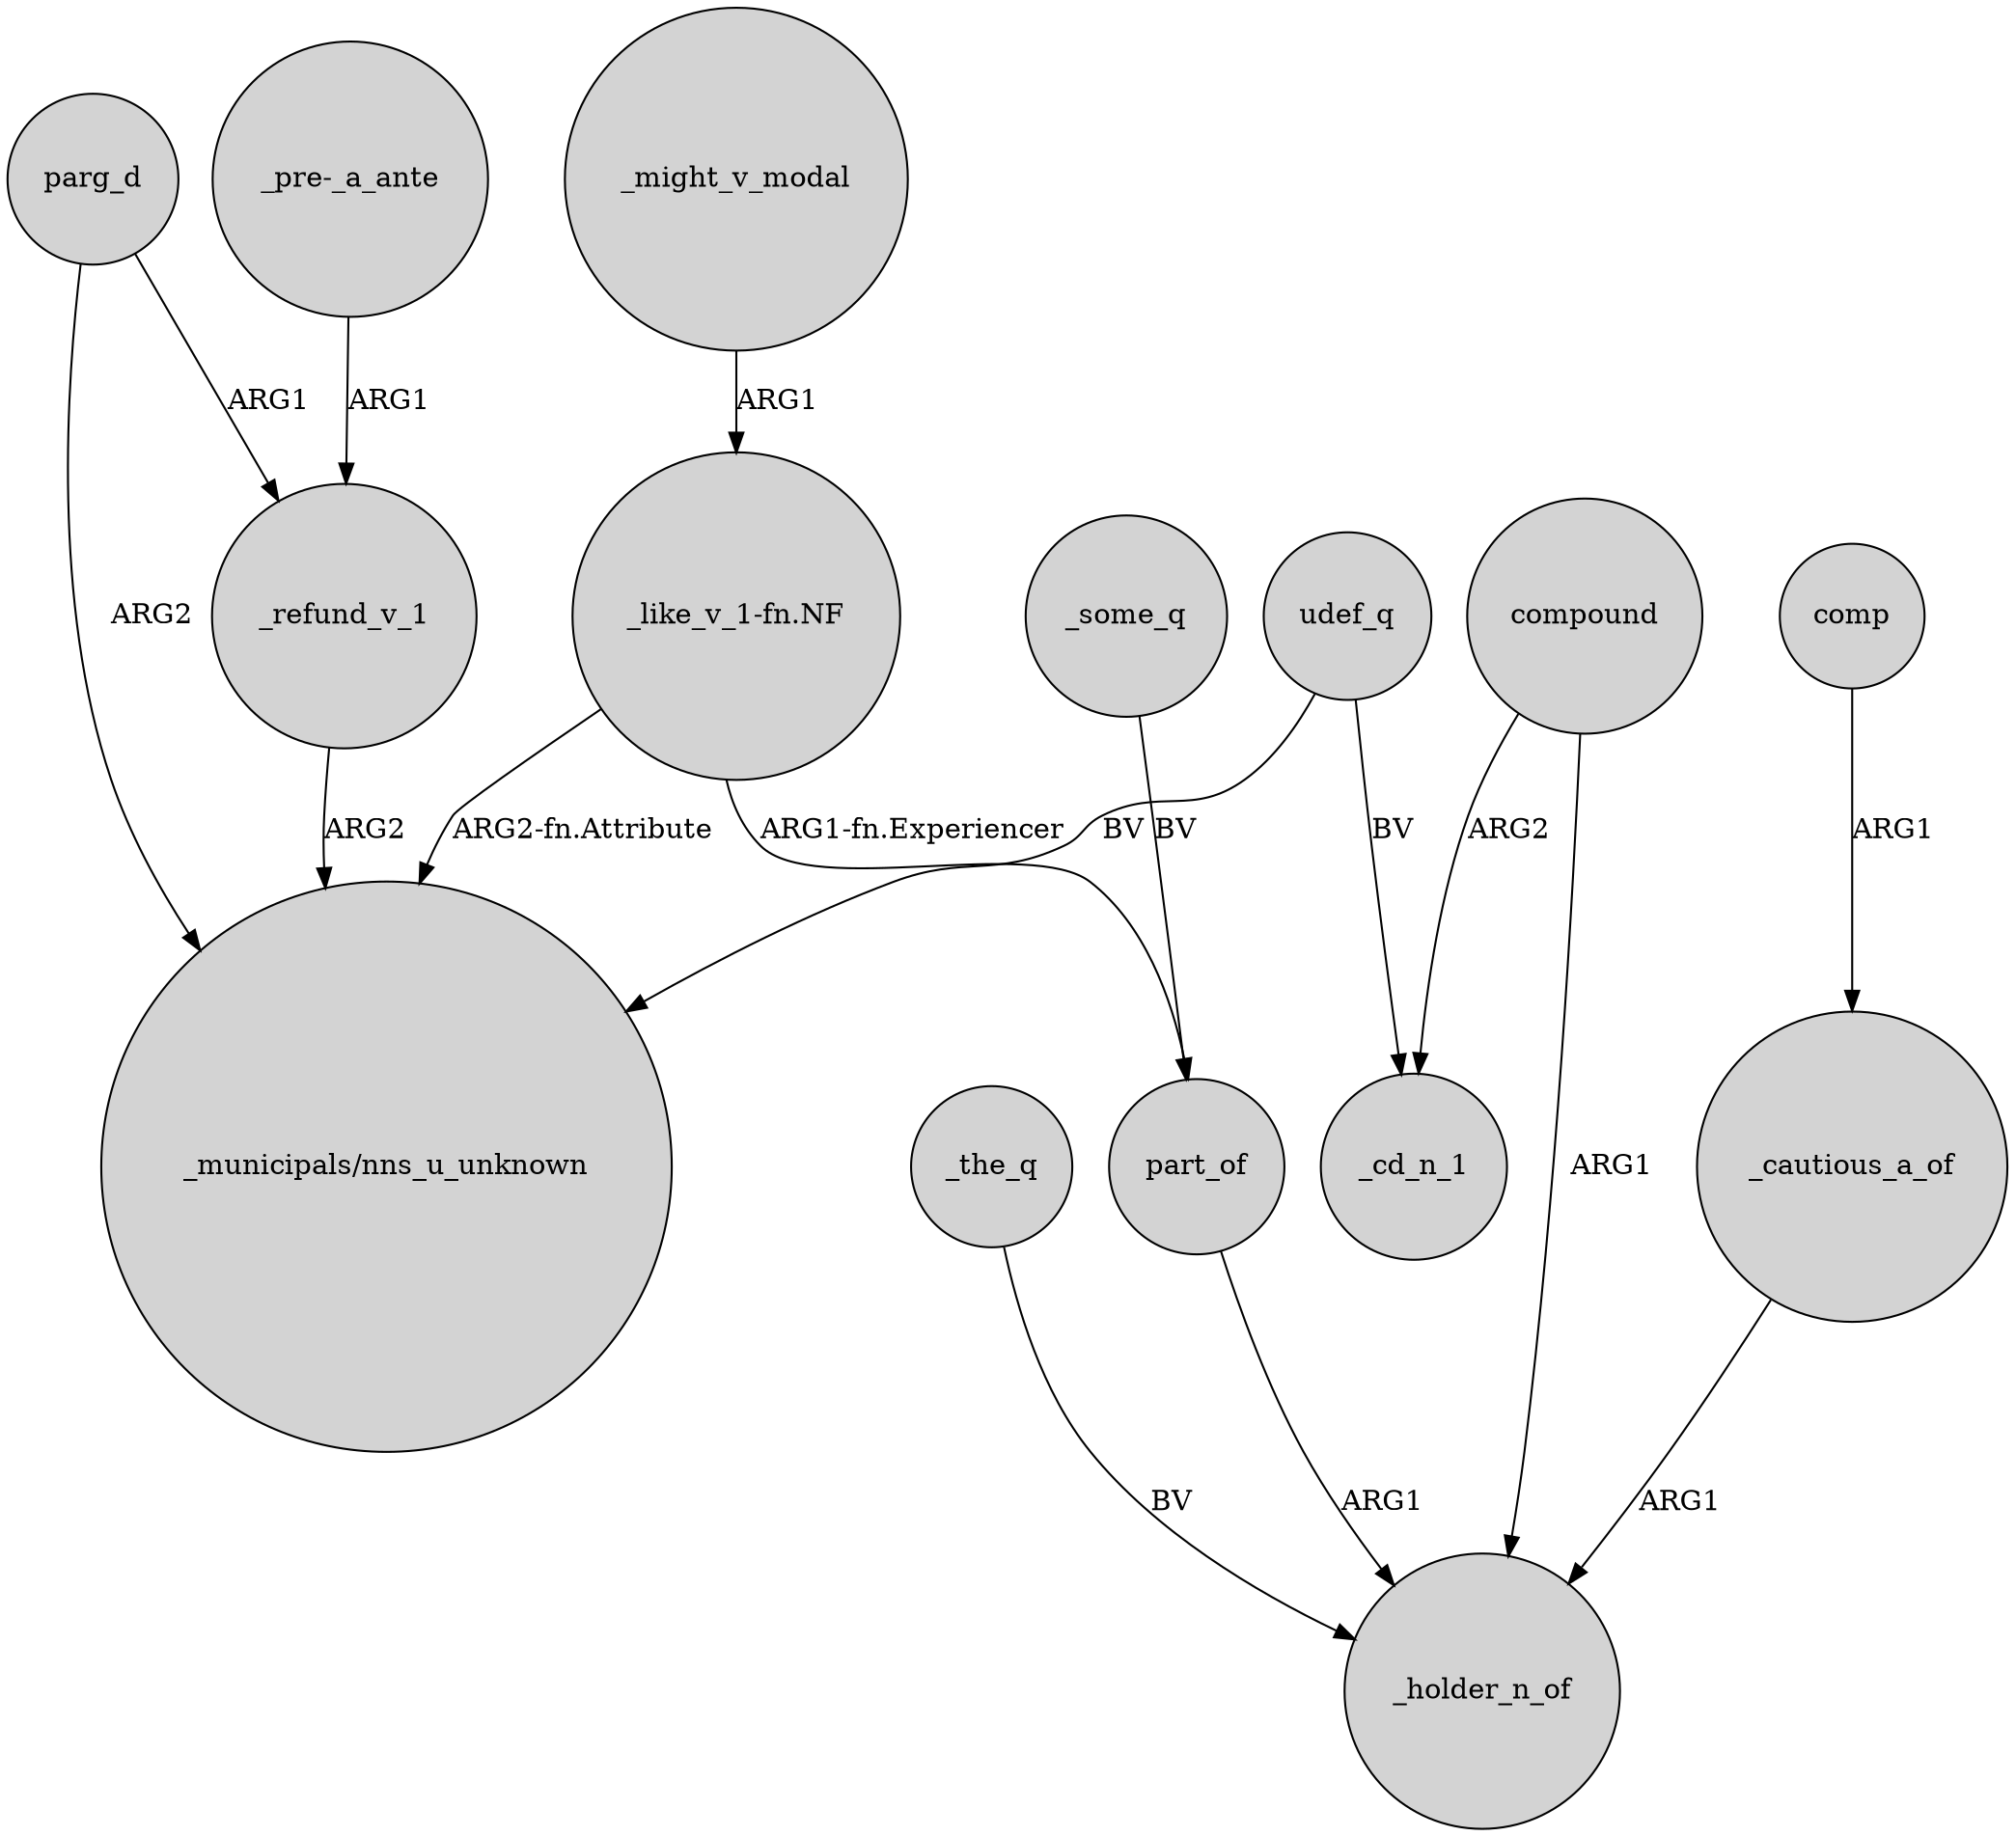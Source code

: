 digraph {
	node [shape=circle style=filled]
	_refund_v_1 -> "_municipals/nns_u_unknown" [label=ARG2]
	parg_d -> _refund_v_1 [label=ARG1]
	parg_d -> "_municipals/nns_u_unknown" [label=ARG2]
	_the_q -> _holder_n_of [label=BV]
	compound -> _holder_n_of [label=ARG1]
	comp -> _cautious_a_of [label=ARG1]
	"_like_v_1-fn.NF" -> part_of [label="ARG1-fn.Experiencer"]
	part_of -> _holder_n_of [label=ARG1]
	_cautious_a_of -> _holder_n_of [label=ARG1]
	udef_q -> _cd_n_1 [label=BV]
	"_pre-_a_ante" -> _refund_v_1 [label=ARG1]
	compound -> _cd_n_1 [label=ARG2]
	_some_q -> part_of [label=BV]
	_might_v_modal -> "_like_v_1-fn.NF" [label=ARG1]
	"_like_v_1-fn.NF" -> "_municipals/nns_u_unknown" [label="ARG2-fn.Attribute"]
	udef_q -> "_municipals/nns_u_unknown" [label=BV]
}

